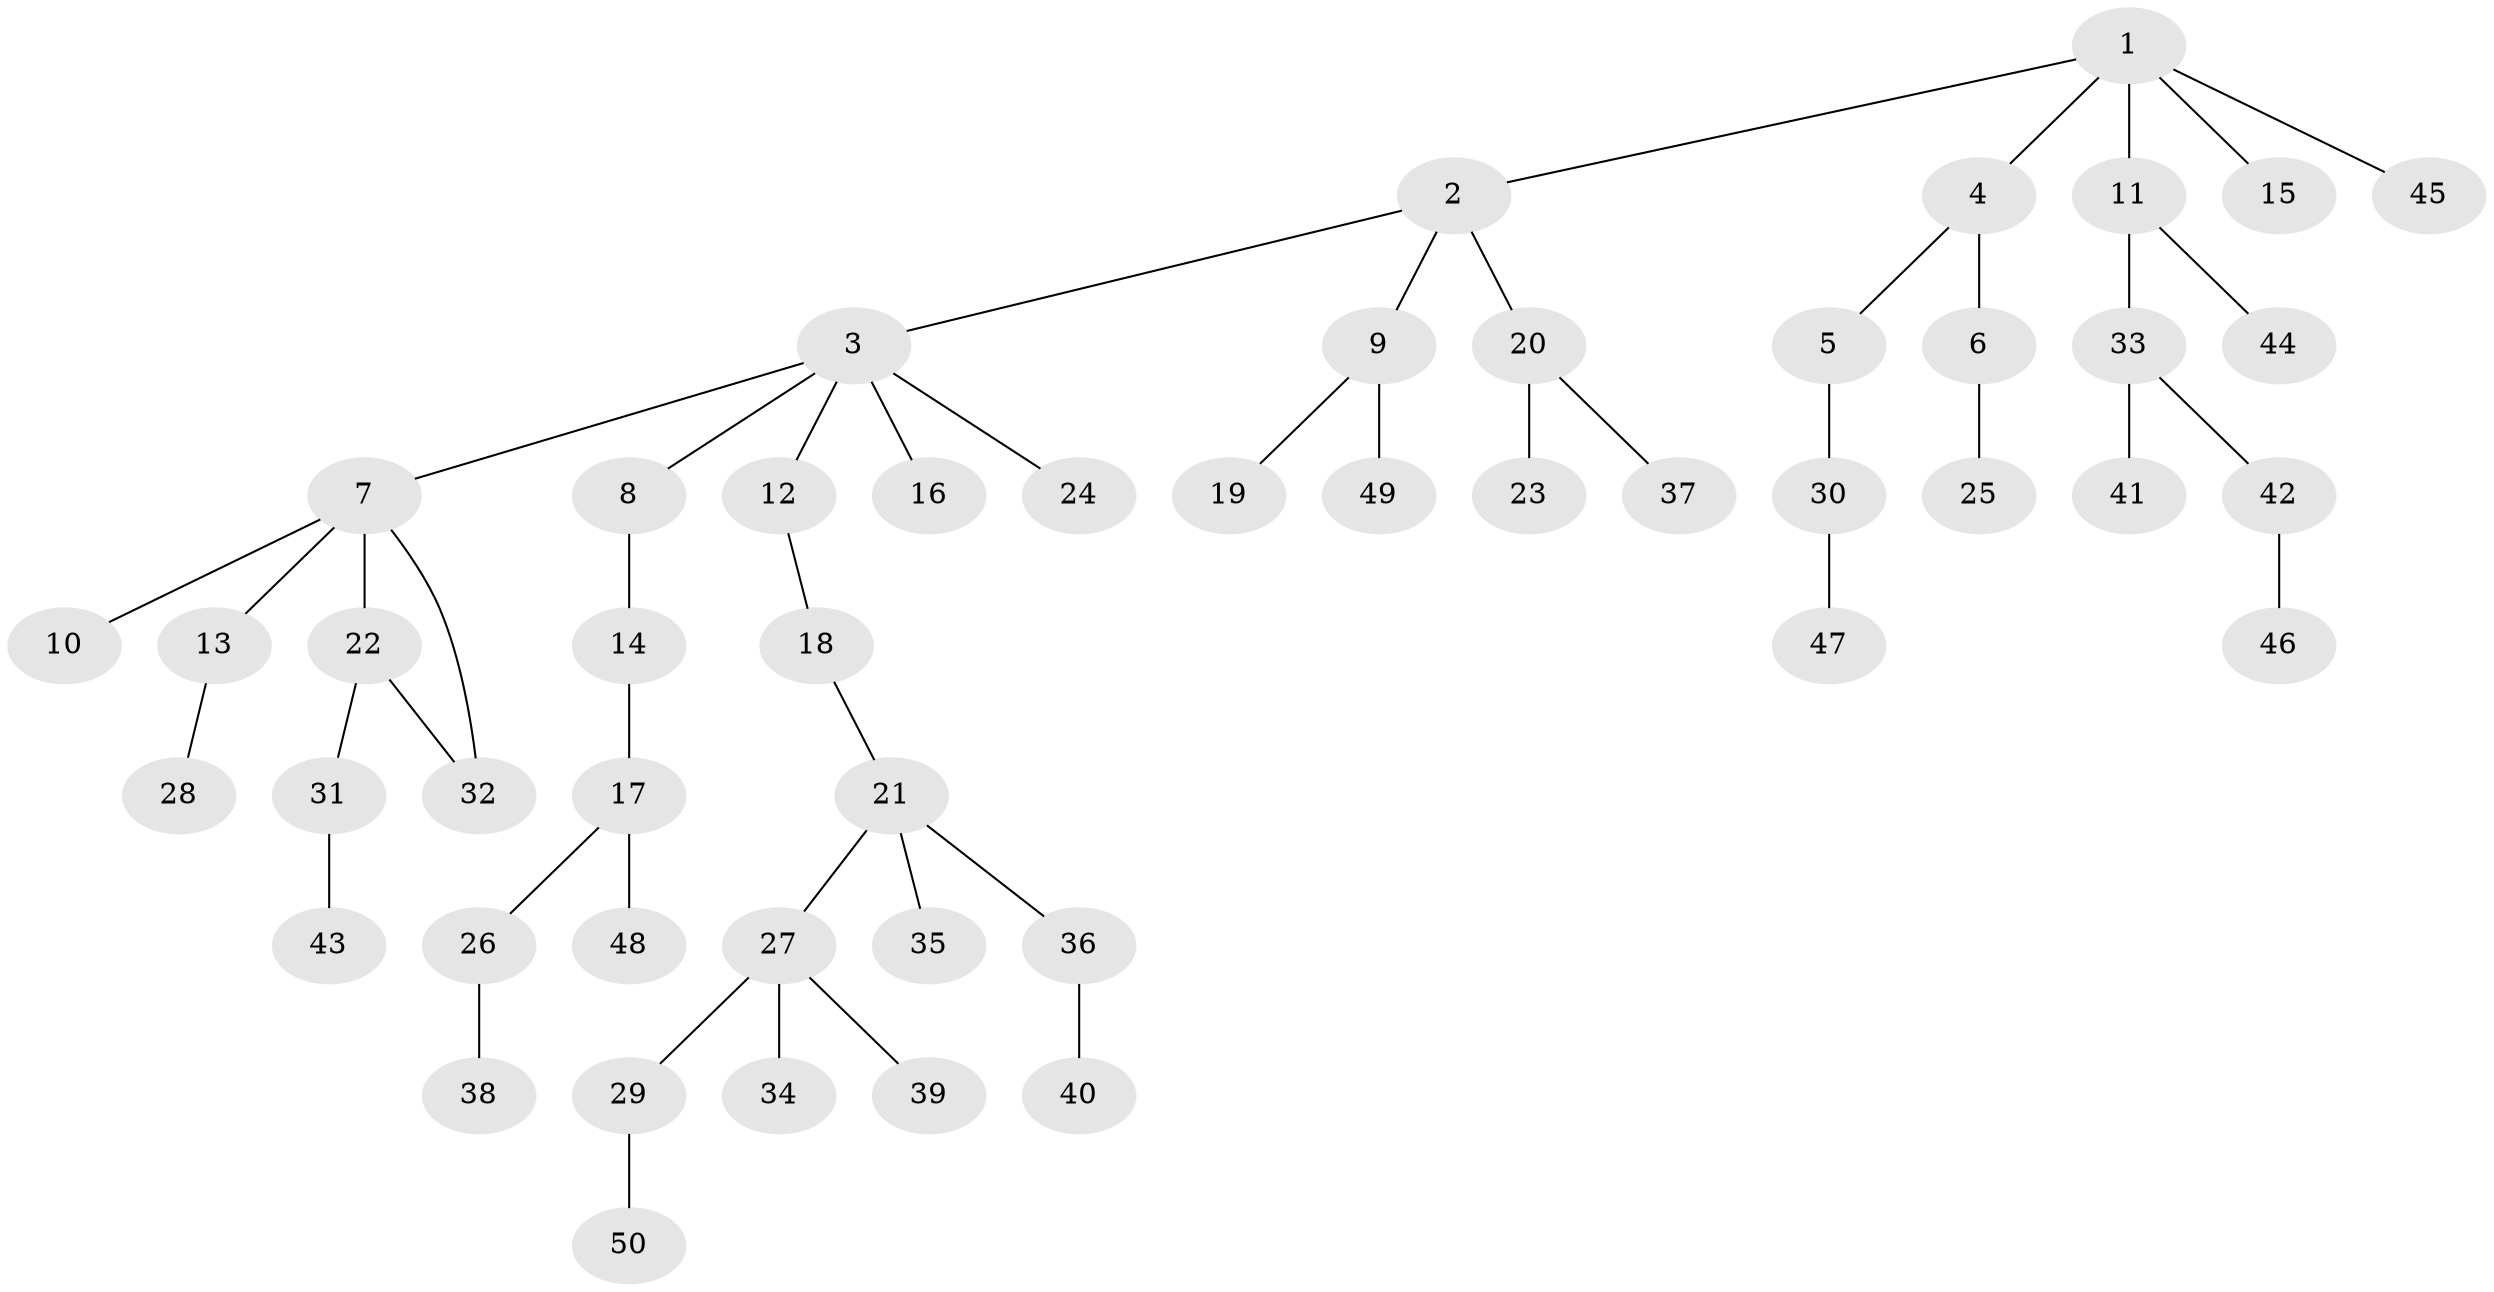 // coarse degree distribution, {6: 0.058823529411764705, 5: 0.029411764705882353, 2: 0.14705882352941177, 1: 0.6176470588235294, 4: 0.08823529411764706, 3: 0.058823529411764705}
// Generated by graph-tools (version 1.1) at 2025/23/03/03/25 07:23:33]
// undirected, 50 vertices, 50 edges
graph export_dot {
graph [start="1"]
  node [color=gray90,style=filled];
  1;
  2;
  3;
  4;
  5;
  6;
  7;
  8;
  9;
  10;
  11;
  12;
  13;
  14;
  15;
  16;
  17;
  18;
  19;
  20;
  21;
  22;
  23;
  24;
  25;
  26;
  27;
  28;
  29;
  30;
  31;
  32;
  33;
  34;
  35;
  36;
  37;
  38;
  39;
  40;
  41;
  42;
  43;
  44;
  45;
  46;
  47;
  48;
  49;
  50;
  1 -- 2;
  1 -- 4;
  1 -- 11;
  1 -- 15;
  1 -- 45;
  2 -- 3;
  2 -- 9;
  2 -- 20;
  3 -- 7;
  3 -- 8;
  3 -- 12;
  3 -- 16;
  3 -- 24;
  4 -- 5;
  4 -- 6;
  5 -- 30;
  6 -- 25;
  7 -- 10;
  7 -- 13;
  7 -- 22;
  7 -- 32;
  8 -- 14;
  9 -- 19;
  9 -- 49;
  11 -- 33;
  11 -- 44;
  12 -- 18;
  13 -- 28;
  14 -- 17;
  17 -- 26;
  17 -- 48;
  18 -- 21;
  20 -- 23;
  20 -- 37;
  21 -- 27;
  21 -- 35;
  21 -- 36;
  22 -- 31;
  22 -- 32;
  26 -- 38;
  27 -- 29;
  27 -- 34;
  27 -- 39;
  29 -- 50;
  30 -- 47;
  31 -- 43;
  33 -- 41;
  33 -- 42;
  36 -- 40;
  42 -- 46;
}
